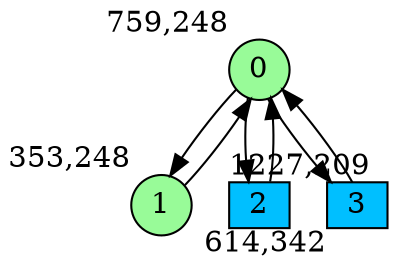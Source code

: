 digraph G {
graph [bgcolor=white]
node [shape=circle, style = filled, fillcolor=white,fixedsize=true, width=0.4, height=0.3 ]
0[xlabel="759,248", pos = "6.34375,1.46875!", fillcolor=palegreen ];
1[xlabel="353,248", pos = "0,1.46875!", fillcolor=palegreen ];
2[xlabel="1227,209", pos = "13.6563,2.07813!", fillcolor=deepskyblue, shape=box ];
3[xlabel="614,342", pos = "4.07813,0!", fillcolor=deepskyblue, shape=box ];
0->1 ;
0->2 ;
0->3 ;
1->0 ;
2->0 ;
3->0 ;
}
